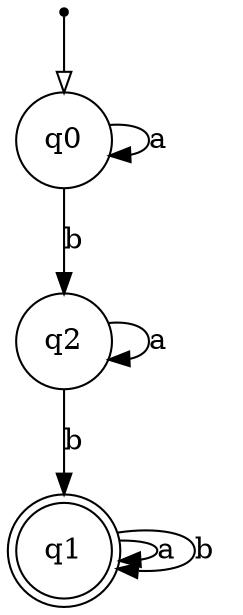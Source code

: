 digraph {
  node [shape=point]; __start;
  node [shape = circle]; q0;
  node [shape = doublecircle]; q1;
  node [shape = circle]; q2;

  __start -> q0 [arrowhead = empty];
  q0 -> q0 [label = "a"];
  q0 -> q2 [label = "b"];
  q1 -> q1 [label = "a"];
  q1 -> q1 [label = "b"];
  q2 -> q2 [label = "a"];
  q2 -> q1 [label = "b"];
}